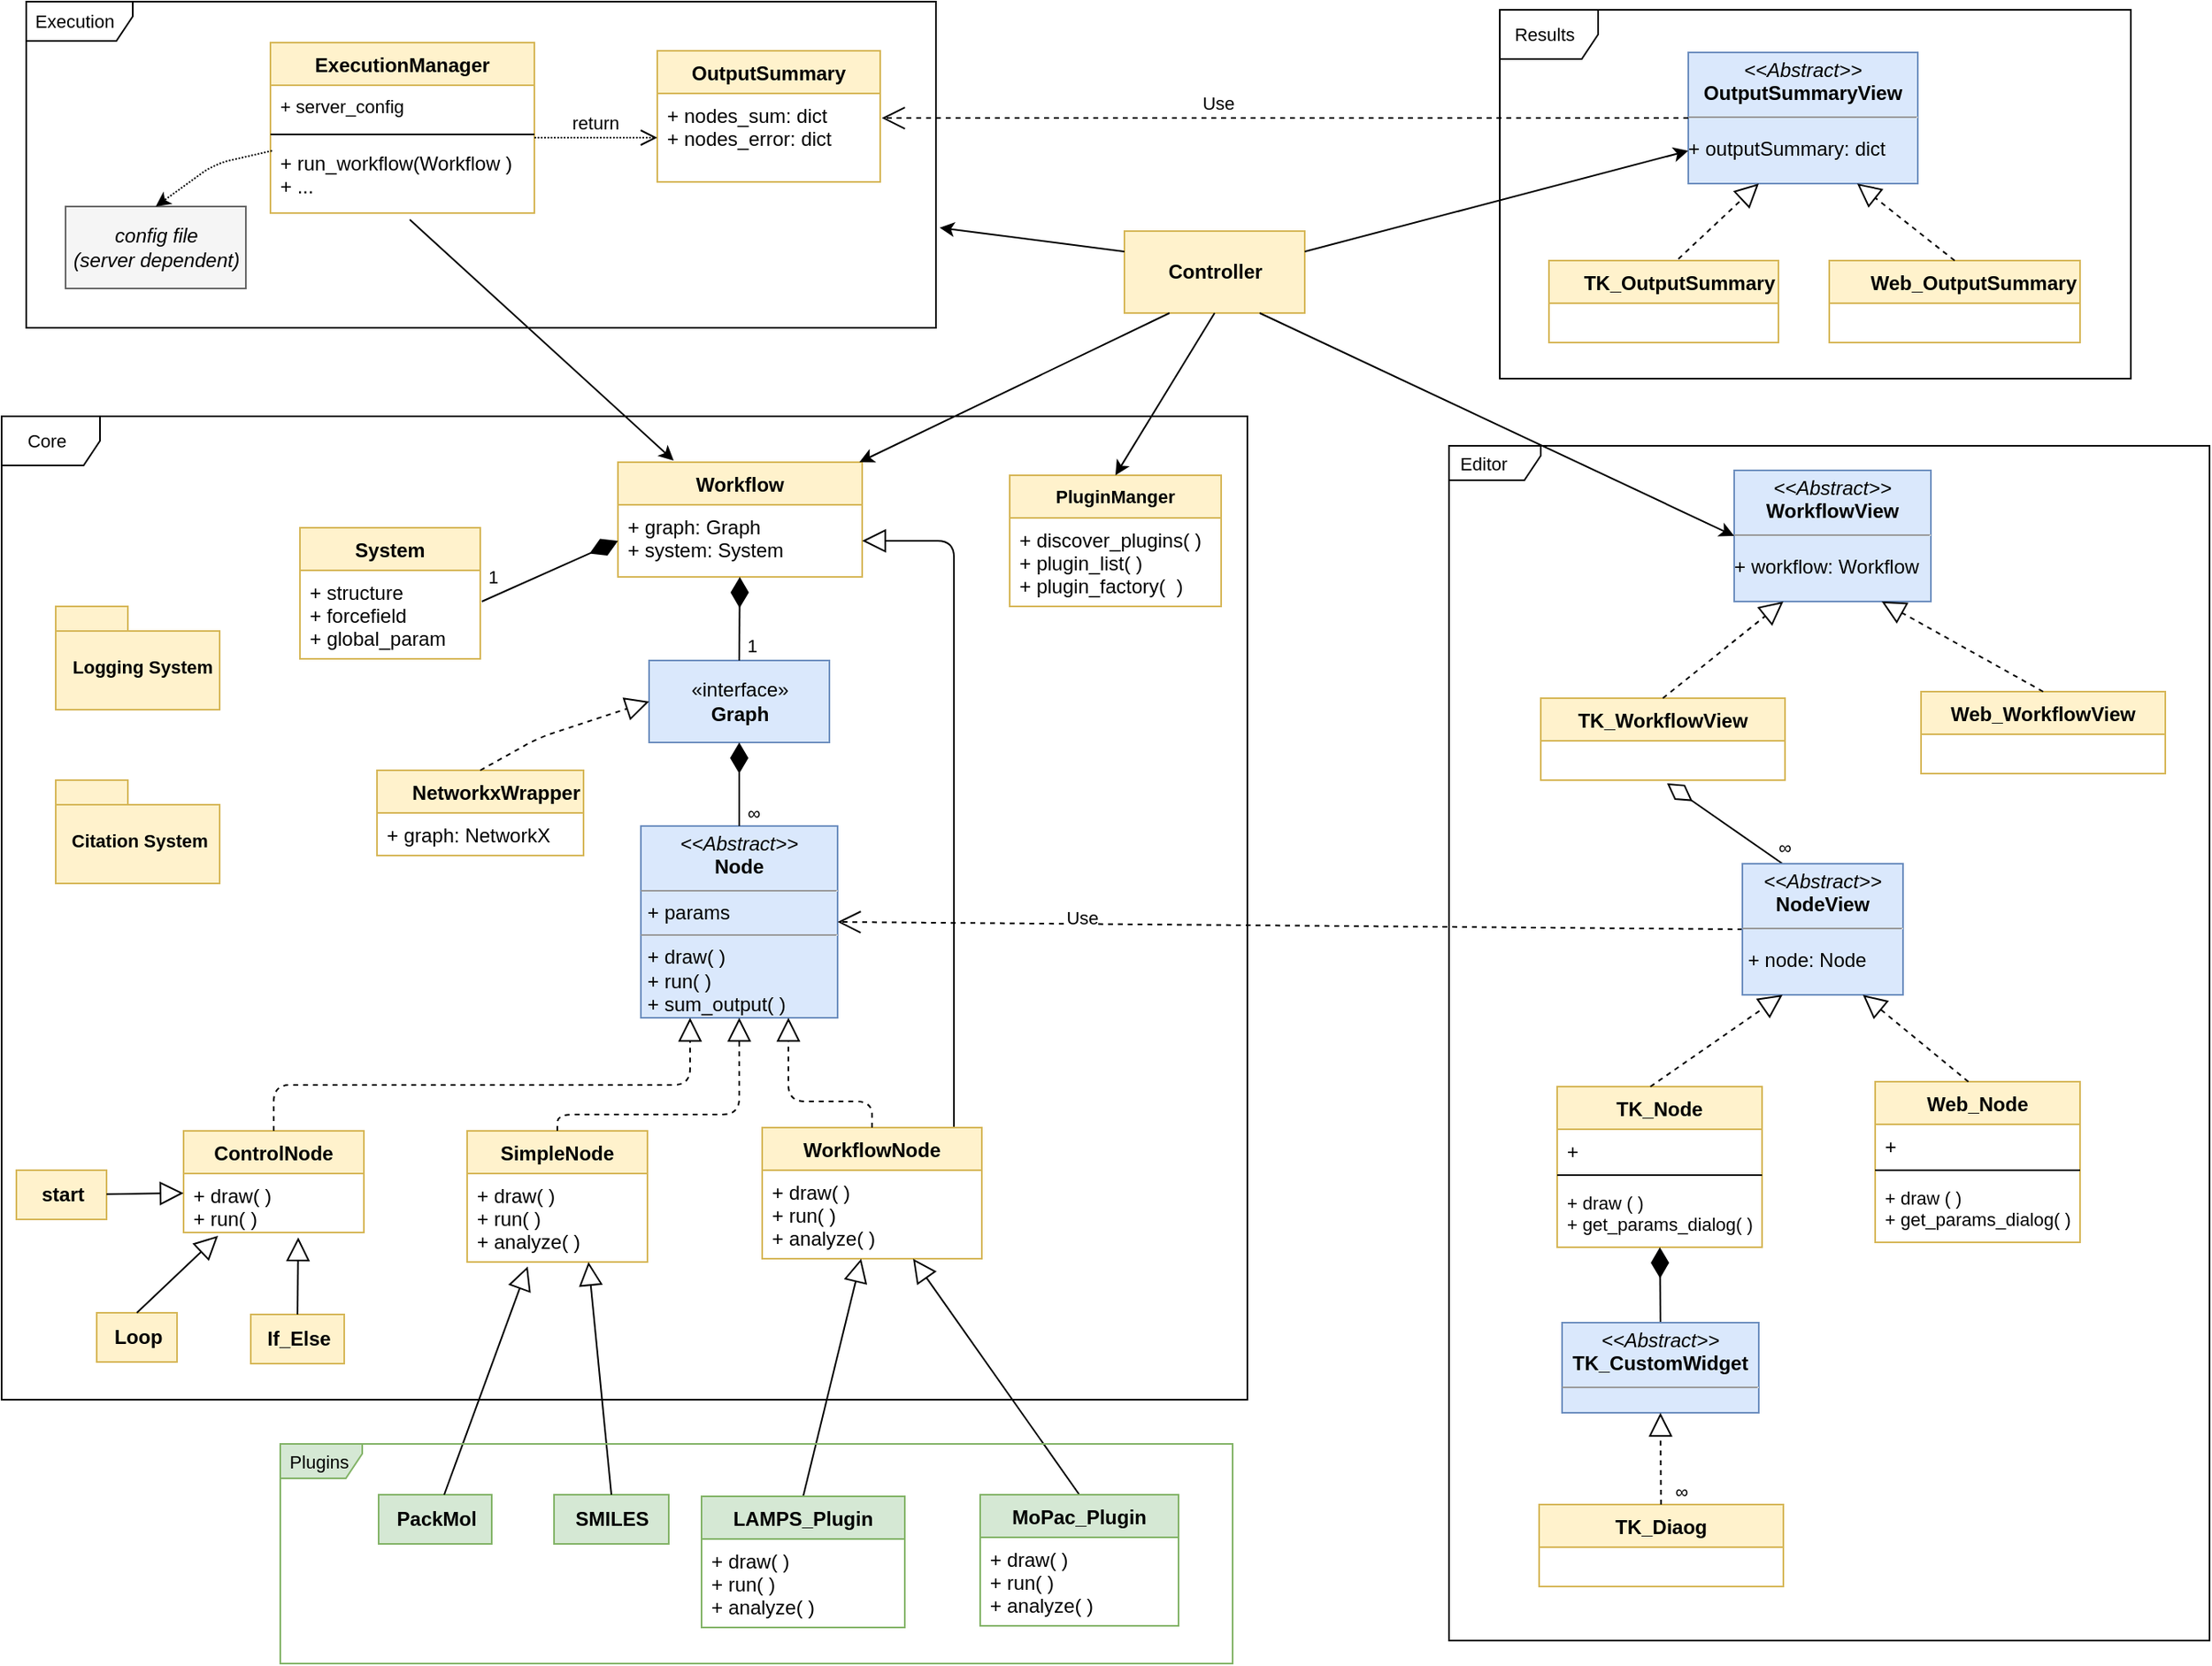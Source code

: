 <mxfile><diagram id="e56a1550-8fbb-45ad-956c-1786394a9013" name="Page-1"><mxGraphModel pageWidth="1100" pageHeight="850" fold="1" pageScale="1" math="0" shadow="0"><root><mxCell id="0"/><mxCell id="1" parent="0"/><mxCell id="3fe3ef6f6c46ab82-24" value="Workflow" style="swimlane;fontStyle=1;childLayout=stackLayout;horizontal=1;startSize=26;fillColor=#fff2cc;horizontalStack=0;resizeParent=1;resizeParentMax=0;resizeLast=0;collapsible=1;marginBottom=0;swimlaneFillColor=#ffffff;strokeColor=#d6b656;" vertex="1" parent="1"><mxGeometry x="416" y="41" width="149" height="70" as="geometry"><mxRectangle x="298" y="102" width="80" height="26" as="alternateBounds"/></mxGeometry></mxCell><mxCell id="3fe3ef6f6c46ab82-25" value="+ graph: Graph&#10;+ system: System&#10;" style="text;strokeColor=none;fillColor=none;align=left;verticalAlign=top;spacingLeft=4;spacingRight=4;overflow=hidden;rotatable=0;points=[[0,0.5],[1,0.5]];portConstraint=eastwest;" vertex="1" parent="3fe3ef6f6c46ab82-24"><mxGeometry y="26" width="149" height="44" as="geometry"/></mxCell><mxCell id="3fe3ef6f6c46ab82-28" value="«interface»&lt;br&gt;&lt;b&gt;Graph&lt;/b&gt;" style="html=1;fillColor=#dae8fc;strokeColor=#6c8ebf;" vertex="1" parent="1"><mxGeometry x="435" y="162" width="110" height="50" as="geometry"/></mxCell><mxCell id="3fe3ef6f6c46ab82-29" value="&lt;b&gt;Controller&lt;/b&gt;" style="html=1;fillColor=#fff2cc;strokeColor=#d6b656;" vertex="1" parent="1"><mxGeometry x="725" y="-100" width="110" height="50" as="geometry"/></mxCell><mxCell id="3fe3ef6f6c46ab82-34" value="&lt;p style=&quot;margin: 0px ; margin-top: 4px ; text-align: center&quot;&gt;&lt;i&gt;&amp;lt;&amp;lt;Abstract&amp;gt;&amp;gt;&lt;/i&gt;&lt;br&gt;&lt;b&gt;Node&lt;/b&gt;&lt;/p&gt;&lt;hr size=&quot;1&quot;&gt;&lt;p style=&quot;margin: 0px ; margin-left: 4px&quot;&gt;+ params&lt;br&gt;&lt;/p&gt;&lt;hr size=&quot;1&quot;&gt;&lt;p style=&quot;margin: 0px ; margin-left: 4px&quot;&gt;+ draw( )&lt;br&gt;+ run( )&lt;/p&gt;&lt;p style=&quot;margin: 0px ; margin-left: 4px&quot;&gt;&lt;span&gt;+ sum_output( )&lt;/span&gt;&lt;/p&gt;" style="verticalAlign=top;align=left;overflow=fill;fontSize=12;fontFamily=Helvetica;html=1;fillColor=#dae8fc;strokeColor=#6c8ebf;" vertex="1" parent="1"><mxGeometry x="430" y="263" width="120" height="117" as="geometry"/></mxCell><mxCell id="3fe3ef6f6c46ab82-36" value="" style="endArrow=diamondThin;endFill=1;endSize=16;html=1;exitX=0.5;exitY=0;" edge="1" source="3fe3ef6f6c46ab82-28" target="3fe3ef6f6c46ab82-25" parent="1"><mxGeometry width="160" relative="1" as="geometry"><mxPoint x="410" y="413" as="sourcePoint"/><mxPoint x="488" y="113" as="targetPoint"/></mxGeometry></mxCell><mxCell id="3fe3ef6f6c46ab82-37" value="NetworkxWrapper" style="swimlane;fontStyle=1;childLayout=stackLayout;horizontal=1;startSize=26;fillColor=#fff2cc;horizontalStack=0;resizeParent=1;resizeParentMax=0;resizeLast=0;collapsible=1;marginBottom=0;swimlaneFillColor=#ffffff;strokeColor=#d6b656;align=right;" vertex="1" parent="1"><mxGeometry x="269" y="229" width="126" height="52" as="geometry"/></mxCell><mxCell id="3fe3ef6f6c46ab82-40" value="+ graph: NetworkX" style="text;strokeColor=none;fillColor=none;align=left;verticalAlign=top;spacingLeft=4;spacingRight=4;overflow=hidden;rotatable=0;points=[[0,0.5],[1,0.5]];portConstraint=eastwest;" vertex="1" parent="3fe3ef6f6c46ab82-37"><mxGeometry y="26" width="126" height="26" as="geometry"/></mxCell><mxCell id="3fe3ef6f6c46ab82-41" value="" style="endArrow=block;dashed=1;endFill=0;endSize=12;html=1;entryX=0;entryY=0.5;exitX=0.5;exitY=0;" edge="1" source="3fe3ef6f6c46ab82-37" target="3fe3ef6f6c46ab82-28" parent="1"><mxGeometry width="160" relative="1" as="geometry"><mxPoint x="210" y="413" as="sourcePoint"/><mxPoint x="370" y="413" as="targetPoint"/><Array as="points"><mxPoint x="368" y="209"/></Array></mxGeometry></mxCell><mxCell id="3fe3ef6f6c46ab82-43" value="" style="endArrow=diamondThin;endFill=1;endSize=16;html=1;exitX=0.5;exitY=0;entryX=0.5;entryY=1;" edge="1" source="3fe3ef6f6c46ab82-34" target="3fe3ef6f6c46ab82-28" parent="1"><mxGeometry width="160" relative="1" as="geometry"><mxPoint x="495" y="192" as="sourcePoint"/><mxPoint x="488" y="233" as="targetPoint"/></mxGeometry></mxCell><mxCell id="3fe3ef6f6c46ab82-44" value="" style="endArrow=block;endSize=12;endFill=0;html=1;edgeStyle=orthogonalEdgeStyle;entryX=1;entryY=0.5;exitX=0.873;exitY=0.013;exitPerimeter=0;" edge="1" source="3fe3ef6f6c46ab82-49" target="3fe3ef6f6c46ab82-25" parent="1"><mxGeometry width="160" relative="1" as="geometry"><mxPoint x="688" y="499" as="sourcePoint"/><mxPoint x="577" y="89" as="targetPoint"/><Array as="points"/></mxGeometry></mxCell><mxCell id="3fe3ef6f6c46ab82-45" value="SimpleNode" style="swimlane;fontStyle=1;align=center;verticalAlign=top;childLayout=stackLayout;horizontal=1;startSize=26;horizontalStack=0;resizeParent=1;resizeParentMax=0;resizeLast=0;collapsible=1;marginBottom=0;swimlaneFillColor=#ffffff;fillColor=#fff2cc;strokeColor=#d6b656;" vertex="1" parent="1"><mxGeometry x="324" y="449" width="110" height="80" as="geometry"><mxRectangle x="116" y="511" width="100" height="26" as="alternateBounds"/></mxGeometry></mxCell><mxCell id="3fe3ef6f6c46ab82-48" value="+ draw( )&#10;+ run( )&#10;+ analyze( )&#10;" style="text;strokeColor=none;fillColor=none;align=left;verticalAlign=top;spacingLeft=4;spacingRight=4;overflow=hidden;rotatable=0;points=[[0,0.5],[1,0.5]];portConstraint=eastwest;" vertex="1" parent="3fe3ef6f6c46ab82-45"><mxGeometry y="26" width="110" height="54" as="geometry"/></mxCell><mxCell id="3fe3ef6f6c46ab82-49" value="WorkflowNode" style="swimlane;fontStyle=1;align=center;verticalAlign=top;childLayout=stackLayout;horizontal=1;startSize=26;horizontalStack=0;resizeParent=1;resizeParentMax=0;resizeLast=0;collapsible=1;marginBottom=0;swimlaneFillColor=#ffffff;fillColor=#fff2cc;strokeColor=#d6b656;" vertex="1" parent="1"><mxGeometry x="504" y="447" width="134" height="80" as="geometry"><mxRectangle x="368" y="509" width="110" height="26" as="alternateBounds"/></mxGeometry></mxCell><mxCell id="3fe3ef6f6c46ab82-52" value="+ draw( )&#10;+ run( )&#10;+ analyze( )" style="text;strokeColor=none;fillColor=none;align=left;verticalAlign=top;spacingLeft=4;spacingRight=4;overflow=hidden;rotatable=0;points=[[0,0.5],[1,0.5]];portConstraint=eastwest;spacingBottom=0;spacing=2;" vertex="1" parent="3fe3ef6f6c46ab82-49"><mxGeometry y="26" width="134" height="54" as="geometry"/></mxCell><mxCell id="3fe3ef6f6c46ab82-56" value="" style="endArrow=block;endSize=12;endFill=0;html=1;exitX=0.5;exitY=0;edgeStyle=orthogonalEdgeStyle;dashed=1;entryX=0.5;entryY=1;" edge="1" source="3fe3ef6f6c46ab82-45" target="3fe3ef6f6c46ab82-34" parent="1"><mxGeometry x="-0.318" y="76" width="160" relative="1" as="geometry"><mxPoint x="210" y="571" as="sourcePoint"/><mxPoint x="488" y="409" as="targetPoint"/><Array as="points"><mxPoint x="379" y="439"/><mxPoint x="490" y="439"/></Array><mxPoint y="-1" as="offset"/></mxGeometry></mxCell><mxCell id="3fe3ef6f6c46ab82-58" value="" style="endArrow=block;endSize=12;endFill=0;html=1;exitX=0.5;exitY=0;edgeStyle=orthogonalEdgeStyle;entryX=0.75;entryY=1;dashed=1;" edge="1" source="3fe3ef6f6c46ab82-49" target="3fe3ef6f6c46ab82-34" parent="1"><mxGeometry x="-0.655" y="-147" width="160" relative="1" as="geometry"><mxPoint x="210" y="571" as="sourcePoint"/><mxPoint x="490" y="411" as="targetPoint"/><Array as="points"><mxPoint x="520" y="431"/></Array><mxPoint x="140" y="102" as="offset"/></mxGeometry></mxCell><mxCell id="3fe3ef6f6c46ab82-59" value="&lt;b&gt;PackMol&lt;/b&gt;" style="html=1;fillColor=#d5e8d4;strokeColor=#82b366;" vertex="1" parent="1"><mxGeometry x="270" y="671" width="69" height="30" as="geometry"/></mxCell><mxCell id="3fe3ef6f6c46ab82-60" value="&lt;b&gt;SMILES&lt;/b&gt;" style="html=1;fillColor=#d5e8d4;strokeColor=#82b366;" vertex="1" parent="1"><mxGeometry x="377" y="671" width="70" height="30" as="geometry"/></mxCell><mxCell id="3fe3ef6f6c46ab82-70" value="" style="endArrow=block;endSize=12;endFill=0;html=1;fontSize=11;entryX=0.336;entryY=1.05;entryPerimeter=0;" edge="1" source="3fe3ef6f6c46ab82-59" target="3fe3ef6f6c46ab82-48" parent="1"><mxGeometry width="160" relative="1" as="geometry"><mxPoint x="322" y="576" as="sourcePoint"/><mxPoint x="443" y="698" as="targetPoint"/></mxGeometry></mxCell><mxCell id="3fe3ef6f6c46ab82-71" value="" style="endArrow=block;endSize=12;endFill=0;html=1;fontSize=11;exitX=0.5;exitY=0;entryX=0.673;entryY=1;entryPerimeter=0;" edge="1" source="3fe3ef6f6c46ab82-60" target="3fe3ef6f6c46ab82-48" parent="1"><mxGeometry width="160" relative="1" as="geometry"><mxPoint x="328" y="596" as="sourcePoint"/><mxPoint x="353" y="538" as="targetPoint"/></mxGeometry></mxCell><mxCell id="3fe3ef6f6c46ab82-72" value="" style="endArrow=block;endSize=12;endFill=0;html=1;fontSize=11;exitX=0.5;exitY=0;" edge="1" source="3fe3ef6f6c46ab82-62" target="3fe3ef6f6c46ab82-52" parent="1"><mxGeometry width="160" relative="1" as="geometry"><mxPoint x="279" y="609" as="sourcePoint"/><mxPoint x="532" y="521" as="targetPoint"/></mxGeometry></mxCell><mxCell id="3fe3ef6f6c46ab82-73" value="" style="endArrow=block;endSize=12;endFill=0;html=1;fontSize=11;exitX=0.5;exitY=0;entryX=0.687;entryY=1;entryPerimeter=0;" edge="1" source="3fe3ef6f6c46ab82-66" target="3fe3ef6f6c46ab82-52" parent="1"><mxGeometry width="160" relative="1" as="geometry"><mxPoint x="492" y="605" as="sourcePoint"/><mxPoint x="552.585" y="538" as="targetPoint"/></mxGeometry></mxCell><mxCell id="3fe3ef6f6c46ab82-82" value="PluginManger" style="swimlane;fontStyle=1;align=center;verticalAlign=top;childLayout=stackLayout;horizontal=1;startSize=26;horizontalStack=0;resizeParent=1;resizeParentMax=0;resizeLast=0;collapsible=1;marginBottom=0;swimlaneFillColor=#ffffff;fontSize=11;fillColor=#fff2cc;strokeColor=#d6b656;" vertex="1" parent="1"><mxGeometry x="655" y="49" width="129" height="80" as="geometry"/></mxCell><mxCell id="3fe3ef6f6c46ab82-83" value="+ discover_plugins( )&#10;+ plugin_list( )&#10;+ plugin_factory(  )&#10;" style="text;strokeColor=none;fillColor=none;align=left;verticalAlign=top;spacingLeft=4;spacingRight=4;overflow=hidden;rotatable=0;points=[[0,0.5],[1,0.5]];portConstraint=eastwest;" vertex="1" parent="3fe3ef6f6c46ab82-82"><mxGeometry y="26" width="129" height="54" as="geometry"/></mxCell><mxCell id="3fe3ef6f6c46ab82-89" value="1" style="text;html=1;strokeColor=none;fillColor=none;align=center;verticalAlign=middle;whiteSpace=wrap;rounded=0;fontSize=11;" vertex="1" parent="1"><mxGeometry x="478" y="143" width="40" height="20" as="geometry"/></mxCell><mxCell id="3fe3ef6f6c46ab82-90" value="&lt;span&gt;∞&lt;/span&gt;" style="text;html=1;strokeColor=none;fillColor=none;align=center;verticalAlign=middle;whiteSpace=wrap;rounded=0;fontSize=11;" vertex="1" parent="1"><mxGeometry x="479" y="245" width="40" height="20" as="geometry"/></mxCell><mxCell id="3fe3ef6f6c46ab82-95" value="&lt;p style=&quot;margin: 0px ; margin-top: 4px ; text-align: center&quot;&gt;&lt;i&gt;&amp;lt;&amp;lt;Abstract&amp;gt;&amp;gt;&lt;/i&gt;&lt;br&gt;&lt;span&gt;&lt;b&gt;WorkflowView&lt;/b&gt;&lt;/span&gt;&lt;br&gt;&lt;/p&gt;&lt;hr size=&quot;1&quot;&gt;&lt;p&gt;+ workflow: Workflow&lt;br&gt;&lt;/p&gt;&lt;div&gt;&lt;br&gt;&lt;/div&gt;" style="verticalAlign=top;align=left;overflow=fill;fontSize=12;fontFamily=Helvetica;html=1;fillColor=#dae8fc;strokeColor=#6c8ebf;" vertex="1" parent="1"><mxGeometry x="1097" y="46" width="120" height="80" as="geometry"/></mxCell><mxCell id="3fe3ef6f6c46ab82-96" value="TK_WorkflowView" style="swimlane;fontStyle=1;childLayout=stackLayout;horizontal=1;startSize=26;fillColor=#fff2cc;horizontalStack=0;resizeParent=1;resizeParentMax=0;resizeLast=0;collapsible=1;marginBottom=0;swimlaneFillColor=#ffffff;strokeColor=#d6b656;" vertex="1" parent="1"><mxGeometry x="979" y="185" width="149" height="50" as="geometry"/></mxCell><mxCell id="3fe3ef6f6c46ab82-97" value="&#10;" style="text;strokeColor=none;fillColor=none;align=left;verticalAlign=top;spacingLeft=4;spacingRight=4;overflow=hidden;rotatable=0;points=[[0,0.5],[1,0.5]];portConstraint=eastwest;" vertex="1" parent="3fe3ef6f6c46ab82-96"><mxGeometry y="26" width="149" height="24" as="geometry"/></mxCell><mxCell id="3fe3ef6f6c46ab82-98" value="Web_WorkflowView" style="swimlane;fontStyle=1;childLayout=stackLayout;horizontal=1;startSize=26;fillColor=#fff2cc;horizontalStack=0;resizeParent=1;resizeParentMax=0;resizeLast=0;collapsible=1;marginBottom=0;swimlaneFillColor=#ffffff;strokeColor=#d6b656;" vertex="1" parent="1"><mxGeometry x="1211" y="181" width="149" height="50" as="geometry"/></mxCell><mxCell id="3fe3ef6f6c46ab82-99" value="&#10;" style="text;strokeColor=none;fillColor=none;align=left;verticalAlign=top;spacingLeft=4;spacingRight=4;overflow=hidden;rotatable=0;points=[[0,0.5],[1,0.5]];portConstraint=eastwest;" vertex="1" parent="3fe3ef6f6c46ab82-98"><mxGeometry y="26" width="149" height="24" as="geometry"/></mxCell><mxCell id="3fe3ef6f6c46ab82-100" value="TK_Node" style="swimlane;fontStyle=1;align=center;verticalAlign=top;childLayout=stackLayout;horizontal=1;startSize=26;horizontalStack=0;resizeParent=1;resizeParentMax=0;resizeLast=0;collapsible=1;marginBottom=0;swimlaneFillColor=#ffffff;fillColor=#fff2cc;strokeColor=#d6b656;" vertex="1" parent="1"><mxGeometry x="989" y="422" width="125" height="98" as="geometry"><mxRectangle x="720" y="338" width="80" height="26" as="alternateBounds"/></mxGeometry></mxCell><mxCell id="3fe3ef6f6c46ab82-101" value="+ &#10;" style="text;strokeColor=none;fillColor=none;align=left;verticalAlign=top;spacingLeft=4;spacingRight=4;overflow=hidden;rotatable=0;points=[[0,0.5],[1,0.5]];portConstraint=eastwest;spacingBottom=0;spacing=2;" vertex="1" parent="3fe3ef6f6c46ab82-100"><mxGeometry y="26" width="125" height="24" as="geometry"/></mxCell><mxCell id="3fe3ef6f6c46ab82-103" value="" style="line;strokeWidth=1;fillColor=none;align=left;verticalAlign=middle;spacingTop=-1;spacingLeft=3;spacingRight=3;rotatable=0;labelPosition=right;points=[];portConstraint=eastwest;fontSize=11;" vertex="1" parent="3fe3ef6f6c46ab82-100"><mxGeometry y="50" width="125" height="8" as="geometry"/></mxCell><mxCell id="3fe3ef6f6c46ab82-102" value="+ draw ( )&#10;+ get_params_dialog( )" style="text;strokeColor=none;fillColor=none;align=left;verticalAlign=top;spacingLeft=4;spacingRight=4;overflow=hidden;rotatable=0;points=[[0,0.5],[1,0.5]];portConstraint=eastwest;fontFamily=Helvetica;fontSize=11;fontColor=#000000;strokeWidth=1;" vertex="1" parent="3fe3ef6f6c46ab82-100"><mxGeometry y="58" width="125" height="40" as="geometry"/></mxCell><mxCell id="3fe3ef6f6c46ab82-104" value="" style="endArrow=diamondThin;endFill=0;endSize=16;html=1;entryX=0.517;entryY=1.083;entryPerimeter=0;exitX=0.25;exitY=0;" edge="1" source="602319ec747238bc-3" target="3fe3ef6f6c46ab82-97" parent="1"><mxGeometry width="160" relative="1" as="geometry"><mxPoint x="1036" y="310" as="sourcePoint"/><mxPoint x="1032" y="235" as="targetPoint"/></mxGeometry></mxCell><mxCell id="3fe3ef6f6c46ab82-105" value="&lt;span&gt;∞&lt;/span&gt;" style="text;html=1;strokeColor=none;fillColor=none;align=center;verticalAlign=middle;whiteSpace=wrap;rounded=0;fontSize=11;" vertex="1" parent="1"><mxGeometry x="1108" y="266" width="40" height="20" as="geometry"/></mxCell><mxCell id="3fe3ef6f6c46ab82-106" value="Use" style="endArrow=open;endSize=12;dashed=1;html=1;fontSize=11;entryX=1;entryY=0.5;exitX=0;exitY=0.5;" edge="1" source="602319ec747238bc-3" target="3fe3ef6f6c46ab82-34" parent="1"><mxGeometry x="0.46" y="-4" width="160" relative="1" as="geometry"><mxPoint x="171" y="811" as="sourcePoint"/><mxPoint x="331" y="811" as="targetPoint"/><mxPoint as="offset"/></mxGeometry></mxCell><mxCell id="3fe3ef6f6c46ab82-107" value="" style="endArrow=block;dashed=1;endFill=0;endSize=12;html=1;fontSize=11;entryX=0.25;entryY=1;exitX=0.5;exitY=0;" edge="1" source="3fe3ef6f6c46ab82-96" target="3fe3ef6f6c46ab82-95" parent="1"><mxGeometry width="160" relative="1" as="geometry"><mxPoint x="296" y="830" as="sourcePoint"/><mxPoint x="456" y="830" as="targetPoint"/></mxGeometry></mxCell><mxCell id="3fe3ef6f6c46ab82-108" value="" style="endArrow=block;dashed=1;endFill=0;endSize=12;html=1;fontSize=11;entryX=0.75;entryY=1;exitX=0.5;exitY=0;" edge="1" source="3fe3ef6f6c46ab82-98" target="3fe3ef6f6c46ab82-95" parent="1"><mxGeometry width="160" relative="1" as="geometry"><mxPoint x="296" y="830" as="sourcePoint"/><mxPoint x="456" y="830" as="targetPoint"/></mxGeometry></mxCell><mxCell id="3fe3ef6f6c46ab82-112" value="ExecutionManager" style="swimlane;fontStyle=1;childLayout=stackLayout;horizontal=1;startSize=26;fillColor=#fff2cc;horizontalStack=0;resizeParent=1;resizeParentMax=0;resizeLast=0;collapsible=1;marginBottom=0;swimlaneFillColor=#ffffff;strokeColor=#d6b656;" vertex="1" parent="1"><mxGeometry x="204" y="-215" width="161" height="104" as="geometry"/></mxCell><mxCell id="22e53c4c0b122126-2" value="+ server_config" style="text;strokeColor=none;fillColor=none;align=left;verticalAlign=top;spacingLeft=4;spacingRight=4;overflow=hidden;rotatable=0;points=[[0,0.5],[1,0.5]];portConstraint=eastwest;fontSize=11;" vertex="1" parent="3fe3ef6f6c46ab82-112"><mxGeometry y="26" width="161" height="26" as="geometry"/></mxCell><mxCell id="22e53c4c0b122126-1" value="" style="line;strokeWidth=1;fillColor=none;align=left;verticalAlign=middle;spacingTop=-1;spacingLeft=3;spacingRight=3;rotatable=0;labelPosition=right;points=[];portConstraint=eastwest;fontSize=11;" vertex="1" parent="3fe3ef6f6c46ab82-112"><mxGeometry y="52" width="161" height="8" as="geometry"/></mxCell><mxCell id="3fe3ef6f6c46ab82-113" value="+ run_workflow(Workflow )&#10;+ ...&#10;" style="text;strokeColor=none;fillColor=none;align=left;verticalAlign=top;spacingLeft=4;spacingRight=4;overflow=hidden;rotatable=0;points=[[0,0.5],[1,0.5]];portConstraint=eastwest;" vertex="1" parent="3fe3ef6f6c46ab82-112"><mxGeometry y="60" width="161" height="44" as="geometry"/></mxCell><mxCell id="3fe3ef6f6c46ab82-117" value="" style="endArrow=classic;html=1;fontSize=11;exitX=0.528;exitY=1.091;exitPerimeter=0;" edge="1" source="3fe3ef6f6c46ab82-113" parent="1"><mxGeometry width="50" height="50" relative="1" as="geometry"><mxPoint x="263" y="51" as="sourcePoint"/><mxPoint x="450" y="40" as="targetPoint"/><Array as="points"/></mxGeometry></mxCell><mxCell id="3fe3ef6f6c46ab82-119" value="" style="endArrow=classic;html=1;fontSize=11;exitX=0.25;exitY=1;" edge="1" source="3fe3ef6f6c46ab82-29" target="3fe3ef6f6c46ab82-24" parent="1"><mxGeometry width="50" height="50" relative="1" as="geometry"><mxPoint x="736" y="61" as="sourcePoint"/><mxPoint x="736" y="81.711" as="targetPoint"/></mxGeometry></mxCell><mxCell id="3fe3ef6f6c46ab82-120" value="" style="endArrow=classic;html=1;fontSize=11;entryX=0;entryY=0.5;exitX=0.75;exitY=1;" edge="1" source="3fe3ef6f6c46ab82-29" target="3fe3ef6f6c46ab82-95" parent="1"><mxGeometry width="50" height="50" relative="1" as="geometry"><mxPoint x="731" y="51" as="sourcePoint"/><mxPoint x="781" y="1" as="targetPoint"/></mxGeometry></mxCell><mxCell id="3fe3ef6f6c46ab82-125" value="System" style="swimlane;fontStyle=1;align=center;verticalAlign=top;childLayout=stackLayout;horizontal=1;startSize=26;horizontalStack=0;resizeParent=1;resizeParentMax=0;resizeLast=0;collapsible=1;marginBottom=0;swimlaneFillColor=#ffffff;fillColor=#fff2cc;strokeColor=#d6b656;" vertex="1" parent="1"><mxGeometry x="222" y="81" width="110" height="80" as="geometry"/></mxCell><mxCell id="3fe3ef6f6c46ab82-126" value="+ structure&#10;+ forcefield&#10;+ global_param" style="text;strokeColor=none;fillColor=none;align=left;verticalAlign=top;spacingLeft=4;spacingRight=4;overflow=hidden;rotatable=0;points=[[0,0.5],[1,0.5]];portConstraint=eastwest;" vertex="1" parent="3fe3ef6f6c46ab82-125"><mxGeometry y="26" width="110" height="54" as="geometry"/></mxCell><mxCell id="3fe3ef6f6c46ab82-127" value="" style="endArrow=diamondThin;endFill=1;endSize=16;html=1;entryX=0;entryY=0.5;exitX=1.009;exitY=0.352;exitPerimeter=0;" edge="1" source="3fe3ef6f6c46ab82-126" target="3fe3ef6f6c46ab82-25" parent="1"><mxGeometry width="160" relative="1" as="geometry"><mxPoint x="317" y="123" as="sourcePoint"/><mxPoint x="500.366" y="121" as="targetPoint"/></mxGeometry></mxCell><mxCell id="3fe3ef6f6c46ab82-128" value="1" style="text;html=1;strokeColor=none;fillColor=none;align=center;verticalAlign=middle;whiteSpace=wrap;rounded=0;fontSize=11;" vertex="1" parent="1"><mxGeometry x="320" y="101" width="40" height="20" as="geometry"/></mxCell><mxCell id="22e53c4c0b122126-3" value="&lt;p style=&quot;margin: 0px ; margin-top: 4px ; text-align: center&quot;&gt;&lt;i&gt;&amp;lt;&amp;lt;Abstract&amp;gt;&amp;gt;&lt;/i&gt;&lt;br&gt;&lt;b&gt;OutputSummaryView&lt;/b&gt;&lt;/p&gt;&lt;hr size=&quot;1&quot;&gt;&lt;p&gt;+ outputSummary: dict&lt;br&gt;&lt;/p&gt;&lt;div&gt;&lt;br&gt;&lt;/div&gt;" style="verticalAlign=top;align=left;overflow=fill;fontSize=12;fontFamily=Helvetica;html=1;fillColor=#dae8fc;strokeColor=#6c8ebf;" vertex="1" parent="1"><mxGeometry x="1069" y="-209" width="140" height="80" as="geometry"/></mxCell><mxCell id="22e53c4c0b122126-4" value="OutputSummary" style="swimlane;fontStyle=1;align=center;verticalAlign=top;childLayout=stackLayout;horizontal=1;startSize=26;horizontalStack=0;resizeParent=1;resizeParentMax=0;resizeLast=0;collapsible=1;marginBottom=0;swimlaneFillColor=#ffffff;fillColor=#fff2cc;strokeColor=#d6b656;" vertex="1" parent="1"><mxGeometry x="440" y="-210" width="136" height="80" as="geometry"/></mxCell><mxCell id="22e53c4c0b122126-5" value="+ nodes_sum: dict&#10;+ nodes_error: dict" style="text;strokeColor=none;fillColor=none;align=left;verticalAlign=top;spacingLeft=4;spacingRight=4;overflow=hidden;rotatable=0;points=[[0,0.5],[1,0.5]];portConstraint=eastwest;" vertex="1" parent="22e53c4c0b122126-4"><mxGeometry y="26" width="136" height="54" as="geometry"/></mxCell><mxCell id="22e53c4c0b122126-8" value="&lt;i&gt;config file&lt;/i&gt;&lt;div&gt;&lt;i&gt;(server dependent)&lt;/i&gt;&lt;/div&gt;" style="html=1;fillColor=#f5f5f5;strokeColor=#666666;" vertex="1" parent="1"><mxGeometry x="79" y="-115" width="110" height="50" as="geometry"/></mxCell><mxCell id="22e53c4c0b122126-10" value="Use" style="endArrow=open;endSize=12;dashed=1;html=1;fontSize=11;exitX=0;exitY=0.5;entryX=1.007;entryY=0.278;entryPerimeter=0;" edge="1" source="22e53c4c0b122126-3" target="22e53c4c0b122126-5" parent="1"><mxGeometry x="0.165" y="-9" width="160" relative="1" as="geometry"><mxPoint x="920" y="-174" as="sourcePoint"/><mxPoint x="633" y="-174" as="targetPoint"/><mxPoint as="offset"/></mxGeometry></mxCell><mxCell id="22e53c4c0b122126-11" value="return" style="html=1;verticalAlign=bottom;endArrow=open;dashed=1;endSize=8;dashPattern=1 1;fontSize=11;entryX=0;entryY=0.5;exitX=1;exitY=1.231;exitPerimeter=0;" edge="1" source="22e53c4c0b122126-2" target="22e53c4c0b122126-5" parent="1"><mxGeometry relative="1" as="geometry"><mxPoint x="328" y="-227" as="sourcePoint"/><mxPoint x="248" y="-227" as="targetPoint"/></mxGeometry></mxCell><mxCell id="22e53c4c0b122126-14" value="" style="endArrow=classic;html=1;dashed=1;dashPattern=1 1;fontSize=11;exitX=0.006;exitY=0.136;exitPerimeter=0;entryX=0.5;entryY=0;" edge="1" source="3fe3ef6f6c46ab82-113" target="22e53c4c0b122126-8" parent="1"><mxGeometry width="50" height="50" relative="1" as="geometry"><mxPoint x="153" y="-116" as="sourcePoint"/><mxPoint x="143" y="-91" as="targetPoint"/><Array as="points"><mxPoint x="170" y="-141"/></Array></mxGeometry></mxCell><mxCell id="22e53c4c0b122126-15" value="" style="endArrow=classic;html=1;fontSize=11;entryX=0;entryY=0.75;exitX=1;exitY=0.25;" edge="1" source="3fe3ef6f6c46ab82-29" target="22e53c4c0b122126-3" parent="1"><mxGeometry width="50" height="50" relative="1" as="geometry"><mxPoint x="814" y="-51" as="sourcePoint"/><mxPoint x="955" y="101" as="targetPoint"/><Array as="points"/></mxGeometry></mxCell><mxCell id="22e53c4c0b122126-21" value="TK_OutputSummary" style="swimlane;fontStyle=1;childLayout=stackLayout;horizontal=1;startSize=26;fillColor=#fff2cc;horizontalStack=0;resizeParent=1;resizeParentMax=0;resizeLast=0;collapsible=1;marginBottom=0;swimlaneFillColor=#ffffff;strokeColor=#d6b656;align=right;" vertex="1" parent="1"><mxGeometry x="984" y="-82" width="140" height="50" as="geometry"/></mxCell><mxCell id="22e53c4c0b122126-22" value="&#10;" style="text;strokeColor=none;fillColor=none;align=left;verticalAlign=top;spacingLeft=4;spacingRight=4;overflow=hidden;rotatable=0;points=[[0,0.5],[1,0.5]];portConstraint=eastwest;" vertex="1" parent="22e53c4c0b122126-21"><mxGeometry y="26" width="140" height="24" as="geometry"/></mxCell><mxCell id="22e53c4c0b122126-23" value="Web_OutputSummary" style="swimlane;fontStyle=1;childLayout=stackLayout;horizontal=1;startSize=26;fillColor=#fff2cc;horizontalStack=0;resizeParent=1;resizeParentMax=0;resizeLast=0;collapsible=1;marginBottom=0;swimlaneFillColor=#ffffff;strokeColor=#d6b656;align=right;" vertex="1" parent="1"><mxGeometry x="1155" y="-82" width="153" height="50" as="geometry"/></mxCell><mxCell id="22e53c4c0b122126-24" value="&#10;" style="text;strokeColor=none;fillColor=none;align=left;verticalAlign=top;spacingLeft=4;spacingRight=4;overflow=hidden;rotatable=0;points=[[0,0.5],[1,0.5]];portConstraint=eastwest;" vertex="1" parent="22e53c4c0b122126-23"><mxGeometry y="26" width="153" height="24" as="geometry"/></mxCell><mxCell id="22e53c4c0b122126-25" value="" style="endArrow=block;dashed=1;endFill=0;endSize=12;html=1;fontSize=11;entryX=0.25;entryY=1;exitX=0.564;exitY=-0.02;exitPerimeter=0;" edge="1" source="22e53c4c0b122126-21" parent="1"><mxGeometry width="160" relative="1" as="geometry"><mxPoint x="1040" y="-75" as="sourcePoint"/><mxPoint x="1112" y="-129" as="targetPoint"/></mxGeometry></mxCell><mxCell id="22e53c4c0b122126-26" value="" style="endArrow=block;dashed=1;endFill=0;endSize=12;html=1;fontSize=11;entryX=0.75;entryY=1;exitX=0.5;exitY=0;" edge="1" source="22e53c4c0b122126-23" parent="1"><mxGeometry width="160" relative="1" as="geometry"><mxPoint x="1259" y="-80" as="sourcePoint"/><mxPoint x="1172" y="-129" as="targetPoint"/></mxGeometry></mxCell><mxCell id="3fe3ef6f6c46ab82-62" value="LAMPS_Plugin" style="swimlane;fontStyle=1;align=center;verticalAlign=top;childLayout=stackLayout;horizontal=1;startSize=26;horizontalStack=0;resizeParent=1;resizeParentMax=0;resizeLast=0;collapsible=1;marginBottom=0;swimlaneFillColor=#ffffff;fillColor=#d5e8d4;strokeColor=#82b366;" vertex="1" parent="1"><mxGeometry x="467" y="672" width="124" height="80" as="geometry"><mxRectangle width="110" height="26" as="alternateBounds"/></mxGeometry></mxCell><mxCell id="3fe3ef6f6c46ab82-65" value="+ draw( )&#10;+ run( )&#10;+ analyze( )" style="text;strokeColor=none;fillColor=none;align=left;verticalAlign=top;spacingLeft=4;spacingRight=4;overflow=hidden;rotatable=0;points=[[0,0.5],[1,0.5]];portConstraint=eastwest;" vertex="1" parent="3fe3ef6f6c46ab82-62"><mxGeometry y="26" width="124" height="54" as="geometry"/></mxCell><mxCell id="3fe3ef6f6c46ab82-66" value="MoPac_Plugin" style="swimlane;fontStyle=1;align=center;verticalAlign=top;childLayout=stackLayout;horizontal=1;startSize=26;horizontalStack=0;resizeParent=1;resizeParentMax=0;resizeLast=0;collapsible=1;marginBottom=0;swimlaneFillColor=#ffffff;fillColor=#d5e8d4;strokeColor=#82b366;" vertex="1" parent="1"><mxGeometry x="637" y="671" width="121" height="80" as="geometry"><mxRectangle x="180" width="110" height="26" as="alternateBounds"/></mxGeometry></mxCell><mxCell id="3fe3ef6f6c46ab82-67" value="+ draw( )&#10;+ run( )&#10;+ analyze( )" style="text;strokeColor=none;fillColor=none;align=left;verticalAlign=top;spacingLeft=4;spacingRight=4;overflow=hidden;rotatable=0;points=[[0,0.5],[1,0.5]];portConstraint=eastwest;" vertex="1" parent="3fe3ef6f6c46ab82-66"><mxGeometry y="26" width="121" height="54" as="geometry"/></mxCell><mxCell id="3fe3ef6f6c46ab82-68" value="" style="shape=image;html=1;verticalAlign=top;verticalLabelPosition=bottom;labelBackgroundColor=#ffffff;imageAspect=0;aspect=fixed;image=https://cdn4.iconfinder.com/data/icons/developer-set-3/128/other-128.png;gradientColor=none;fontSize=11;" vertex="1" parent="1"><mxGeometry x="598" y="696" width="29" height="29" as="geometry"/></mxCell><mxCell id="22e53c4c0b122126-27" value="" style="shape=image;html=1;verticalAlign=top;verticalLabelPosition=bottom;labelBackgroundColor=#ffffff;imageAspect=0;aspect=fixed;image=https://cdn4.iconfinder.com/data/icons/developer-set-3/128/other-128.png;gradientColor=none;fontSize=11;" vertex="1" parent="1"><mxGeometry x="343" y="670" width="28" height="28" as="geometry"/></mxCell><mxCell id="22e53c4c0b122126-28" value="ControlNode" style="swimlane;fontStyle=1;align=center;verticalAlign=top;childLayout=stackLayout;horizontal=1;startSize=26;horizontalStack=0;resizeParent=1;resizeParentMax=0;resizeLast=0;collapsible=1;marginBottom=0;swimlaneFillColor=#ffffff;fillColor=#fff2cc;strokeColor=#d6b656;" vertex="1" parent="1"><mxGeometry x="151" y="449" width="110" height="62" as="geometry"><mxRectangle x="116" y="511" width="100" height="26" as="alternateBounds"/></mxGeometry></mxCell><mxCell id="22e53c4c0b122126-29" value="+ draw( )&#10;+ run( )&#10;" style="text;strokeColor=none;fillColor=none;align=left;verticalAlign=top;spacingLeft=4;spacingRight=4;overflow=hidden;rotatable=0;points=[[0,0.5],[1,0.5]];portConstraint=eastwest;" vertex="1" parent="22e53c4c0b122126-28"><mxGeometry y="26" width="110" height="36" as="geometry"/></mxCell><mxCell id="22e53c4c0b122126-30" value="" style="endArrow=block;endSize=12;endFill=0;html=1;exitX=0.5;exitY=0;edgeStyle=orthogonalEdgeStyle;dashed=1;entryX=0.25;entryY=1;" edge="1" source="22e53c4c0b122126-28" target="3fe3ef6f6c46ab82-34" parent="1"><mxGeometry x="-0.318" y="76" width="160" relative="1" as="geometry"><mxPoint x="26" y="561" as="sourcePoint"/><mxPoint x="358" y="359" as="targetPoint"/><Array as="points"><mxPoint x="460" y="421"/></Array><mxPoint y="-1" as="offset"/></mxGeometry></mxCell><mxCell id="22e53c4c0b122126-31" value="&lt;b&gt;Loop&lt;/b&gt;" style="html=1;fillColor=#fff2cc;strokeColor=#d6b656;" vertex="1" parent="1"><mxGeometry x="98" y="560" width="49" height="30" as="geometry"/></mxCell><mxCell id="22e53c4c0b122126-32" value="&lt;b&gt;If_Else&lt;/b&gt;" style="html=1;fillColor=#fff2cc;strokeColor=#d6b656;" vertex="1" parent="1"><mxGeometry x="192" y="561" width="57" height="30" as="geometry"/></mxCell><mxCell id="22e53c4c0b122126-33" value="" style="endArrow=block;endSize=12;endFill=0;html=1;fontSize=11;exitX=0.5;exitY=0;entryX=0.191;entryY=1.056;entryPerimeter=0;" edge="1" source="22e53c4c0b122126-31" target="22e53c4c0b122126-29" parent="1"><mxGeometry width="160" relative="1" as="geometry"><mxPoint x="112" y="560" as="sourcePoint"/><mxPoint x="157" y="520" as="targetPoint"/></mxGeometry></mxCell><mxCell id="22e53c4c0b122126-34" value="" style="endArrow=block;endSize=12;endFill=0;html=1;fontSize=11;exitX=0.5;exitY=0;entryX=0.636;entryY=1.083;entryPerimeter=0;" edge="1" source="22e53c4c0b122126-32" target="22e53c4c0b122126-29" parent="1"><mxGeometry width="160" relative="1" as="geometry"><mxPoint x="162" y="598" as="sourcePoint"/><mxPoint x="187" y="540" as="targetPoint"/></mxGeometry></mxCell><mxCell id="22e53c4c0b122126-35" value="&lt;b&gt;start&lt;/b&gt;" style="html=1;fillColor=#fff2cc;strokeColor=#d6b656;" vertex="1" parent="1"><mxGeometry x="49" y="473" width="55" height="30" as="geometry"/></mxCell><mxCell id="22e53c4c0b122126-36" value="" style="endArrow=block;endSize=12;endFill=0;html=1;fontSize=11;entryX=0;entryY=0.333;entryPerimeter=0;" edge="1" source="22e53c4c0b122126-35" target="22e53c4c0b122126-29" parent="1"><mxGeometry width="160" relative="1" as="geometry"><mxPoint x="86" y="576" as="sourcePoint"/><mxPoint x="138" y="480" as="targetPoint"/></mxGeometry></mxCell><mxCell id="23675202ba091e35-3" value="" style="endArrow=diamondThin;endFill=1;endSize=16;html=1;exitX=0.5;exitY=0;" edge="1" source="23675202ba091e35-6" target="3fe3ef6f6c46ab82-102" parent="1"><mxGeometry width="160" relative="1" as="geometry"><mxPoint x="1056" y="551" as="sourcePoint"/><mxPoint x="1055" y="490" as="targetPoint"/></mxGeometry></mxCell><mxCell id="23675202ba091e35-4" value="&lt;span&gt;∞&lt;/span&gt;" style="text;html=1;strokeColor=none;fillColor=none;align=center;verticalAlign=middle;whiteSpace=wrap;rounded=0;fontSize=11;" vertex="1" parent="1"><mxGeometry x="1045" y="659" width="40" height="20" as="geometry"/></mxCell><mxCell id="23675202ba091e35-6" value="&lt;p style=&quot;margin: 0px ; margin-top: 4px ; text-align: center&quot;&gt;&lt;i&gt;&amp;lt;&amp;lt;Abstract&amp;gt;&amp;gt;&lt;/i&gt;&lt;br&gt;&lt;span&gt;&lt;b&gt;TK_CustomWidget&lt;/b&gt;&lt;/span&gt;&lt;br&gt;&lt;/p&gt;&lt;hr size=&quot;1&quot;&gt;&lt;p&gt;&lt;br&gt;&lt;/p&gt;" style="verticalAlign=top;align=left;overflow=fill;fontSize=12;fontFamily=Helvetica;html=1;fillColor=#dae8fc;strokeColor=#6c8ebf;" vertex="1" parent="1"><mxGeometry x="992" y="566" width="120" height="55" as="geometry"/></mxCell><mxCell id="23675202ba091e35-7" value="TK_Diaog" style="swimlane;fontStyle=1;childLayout=stackLayout;horizontal=1;startSize=26;fillColor=#fff2cc;horizontalStack=0;resizeParent=1;resizeParentMax=0;resizeLast=0;collapsible=1;marginBottom=0;swimlaneFillColor=#ffffff;strokeColor=#d6b656;" vertex="1" parent="1"><mxGeometry x="978" y="677" width="149" height="50" as="geometry"/></mxCell><mxCell id="23675202ba091e35-8" value="&#10;" style="text;strokeColor=none;fillColor=none;align=left;verticalAlign=top;spacingLeft=4;spacingRight=4;overflow=hidden;rotatable=0;points=[[0,0.5],[1,0.5]];portConstraint=eastwest;" vertex="1" parent="23675202ba091e35-7"><mxGeometry y="26" width="149" height="24" as="geometry"/></mxCell><mxCell id="23675202ba091e35-9" value="" style="endArrow=block;dashed=1;endFill=0;endSize=12;html=1;fontSize=11;entryX=0.5;entryY=1;" edge="1" source="23675202ba091e35-7" target="23675202ba091e35-6" parent="1"><mxGeometry width="160" relative="1" as="geometry"><mxPoint x="1055" y="680" as="sourcePoint"/><mxPoint x="1054" y="621" as="targetPoint"/></mxGeometry></mxCell><mxCell id="23675202ba091e35-11" value="" style="shape=image;html=1;verticalAlign=top;verticalLabelPosition=bottom;labelBackgroundColor=#ffffff;imageAspect=0;aspect=fixed;image=https://cdn4.iconfinder.com/data/icons/developer-set-3/128/other-128.png;gradientColor=none;fontSize=11;" vertex="1" parent="1"><mxGeometry x="1071" y="633" width="29" height="29" as="geometry"/></mxCell><mxCell id="23675202ba091e35-17" value="&lt;div style=&quot;text-align: center&quot;&gt;&lt;span&gt;Logging System&amp;nbsp;&lt;/span&gt;&lt;/div&gt;" style="shape=folder;fontStyle=1;spacingTop=10;tabWidth=44;tabHeight=15;tabPosition=left;html=1;fontSize=11;align=right;fillColor=#fff2cc;strokeColor=#d6b656;" vertex="1" parent="1"><mxGeometry x="73" y="129" width="100" height="63" as="geometry"/></mxCell><mxCell id="23675202ba091e35-20" value="Execution&amp;nbsp; &amp;nbsp;" style="shape=umlFrame;whiteSpace=wrap;html=1;gradientColor=none;fontSize=11;align=right;width=65;height=24;" vertex="1" parent="1"><mxGeometry x="55" y="-240" width="555" height="199" as="geometry"/></mxCell><mxCell id="23675202ba091e35-21" value="Results&amp;nbsp; &amp;nbsp;&amp;nbsp;" style="shape=umlFrame;whiteSpace=wrap;html=1;gradientColor=none;fontSize=11;align=right;" vertex="1" parent="1"><mxGeometry x="954" y="-235" width="385" height="225" as="geometry"/></mxCell><mxCell id="23675202ba091e35-22" value="Editor&amp;nbsp; &amp;nbsp; &amp;nbsp;&amp;nbsp;" style="shape=umlFrame;whiteSpace=wrap;html=1;fontSize=11;align=right;fillColor=#ffffff;strokeColor=#000000;width=56;height=21;" vertex="1" parent="1"><mxGeometry x="923" y="31" width="464" height="729" as="geometry"/></mxCell><mxCell id="23675202ba091e35-23" value="Plugins&amp;nbsp;&amp;nbsp;" style="shape=umlFrame;whiteSpace=wrap;html=1;fontSize=11;align=right;fillColor=#d5e8d4;strokeColor=#82b366;width=50;height=21;" vertex="1" parent="1"><mxGeometry x="210" y="640" width="581" height="134" as="geometry"/></mxCell><mxCell id="23675202ba091e35-25" value="Core&amp;nbsp; &amp;nbsp; &amp;nbsp;&amp;nbsp;" style="shape=umlFrame;whiteSpace=wrap;html=1;gradientColor=none;fontSize=11;align=right;" vertex="1" parent="1"><mxGeometry x="40" y="13" width="760" height="600" as="geometry"/></mxCell><mxCell id="23675202ba091e35-27" value="" style="endArrow=classic;html=1;fontSize=11;exitX=0.5;exitY=1;entryX=0.5;entryY=0;" edge="1" source="3fe3ef6f6c46ab82-29" target="3fe3ef6f6c46ab82-82" parent="1"><mxGeometry width="50" height="50" relative="1" as="geometry"><mxPoint x="670" y="-40" as="sourcePoint"/><mxPoint x="720" y="-90" as="targetPoint"/></mxGeometry></mxCell><mxCell id="5db047d69f049df-1" value="&lt;div style=&quot;text-align: center&quot;&gt;&lt;span&gt;Citation System&amp;nbsp;&amp;nbsp;&lt;/span&gt;&lt;/div&gt;" style="shape=folder;fontStyle=1;spacingTop=10;tabWidth=44;tabHeight=15;tabPosition=left;html=1;fontSize=11;align=right;fillColor=#fff2cc;strokeColor=#d6b656;" vertex="1" parent="1"><mxGeometry x="73" y="235" width="100" height="63" as="geometry"/></mxCell><mxCell id="63a540f24cc1840d-1" value="" style="endArrow=classic;html=1;fontSize=11;exitX=0;exitY=0.25;entryX=1.004;entryY=0.693;entryPerimeter=0;" edge="1" source="3fe3ef6f6c46ab82-29" target="23675202ba091e35-20" parent="1"><mxGeometry width="50" height="50" relative="1" as="geometry"><mxPoint x="650" y="-50" as="sourcePoint"/><mxPoint x="700" y="-100" as="targetPoint"/></mxGeometry></mxCell><mxCell id="602319ec747238bc-3" value="&lt;p style=&quot;margin: 0px ; margin-top: 4px ; text-align: center&quot;&gt;&lt;i&gt;&amp;lt;&amp;lt;Abstract&amp;gt;&amp;gt;&lt;/i&gt;&lt;br&gt;&lt;span&gt;&lt;b&gt;NodeView&lt;/b&gt;&lt;/span&gt;&lt;br&gt;&lt;/p&gt;&lt;hr size=&quot;1&quot;&gt;&lt;p&gt;&amp;nbsp;+ node: Node&lt;br&gt;&lt;/p&gt;&lt;div&gt;&lt;br&gt;&lt;/div&gt;" style="verticalAlign=top;align=left;overflow=fill;fontSize=12;fontFamily=Helvetica;html=1;fillColor=#dae8fc;strokeColor=#6c8ebf;" vertex="1" parent="1"><mxGeometry x="1102" y="286" width="98" height="80" as="geometry"/></mxCell><mxCell id="602319ec747238bc-7" value="" style="endArrow=block;dashed=1;endFill=0;endSize=12;html=1;fontSize=11;exitX=0.455;exitY=0;exitPerimeter=0;entryX=0.25;entryY=1;" edge="1" source="3fe3ef6f6c46ab82-100" target="602319ec747238bc-3" parent="1"><mxGeometry width="160" relative="1" as="geometry"><mxPoint x="1100" y="390" as="sourcePoint"/><mxPoint x="1260" y="390" as="targetPoint"/></mxGeometry></mxCell><mxCell id="602319ec747238bc-8" value="Web_Node" style="swimlane;fontStyle=1;align=center;verticalAlign=top;childLayout=stackLayout;horizontal=1;startSize=26;horizontalStack=0;resizeParent=1;resizeParentMax=0;resizeLast=0;collapsible=1;marginBottom=0;swimlaneFillColor=#ffffff;fillColor=#fff2cc;strokeColor=#d6b656;" vertex="1" parent="1"><mxGeometry x="1183" y="419" width="125" height="98" as="geometry"><mxRectangle x="720" y="338" width="80" height="26" as="alternateBounds"/></mxGeometry></mxCell><mxCell id="602319ec747238bc-9" value="+ &#10;" style="text;strokeColor=none;fillColor=none;align=left;verticalAlign=top;spacingLeft=4;spacingRight=4;overflow=hidden;rotatable=0;points=[[0,0.5],[1,0.5]];portConstraint=eastwest;spacingBottom=0;spacing=2;" vertex="1" parent="602319ec747238bc-8"><mxGeometry y="26" width="125" height="24" as="geometry"/></mxCell><mxCell id="602319ec747238bc-10" value="" style="line;strokeWidth=1;fillColor=none;align=left;verticalAlign=middle;spacingTop=-1;spacingLeft=3;spacingRight=3;rotatable=0;labelPosition=right;points=[];portConstraint=eastwest;fontSize=11;" vertex="1" parent="602319ec747238bc-8"><mxGeometry y="50" width="125" height="8" as="geometry"/></mxCell><mxCell id="602319ec747238bc-11" value="+ draw ( )&#10;+ get_params_dialog( )" style="text;strokeColor=none;fillColor=none;align=left;verticalAlign=top;spacingLeft=4;spacingRight=4;overflow=hidden;rotatable=0;points=[[0,0.5],[1,0.5]];portConstraint=eastwest;fontFamily=Helvetica;fontSize=11;fontColor=#000000;strokeWidth=1;" vertex="1" parent="602319ec747238bc-8"><mxGeometry y="58" width="125" height="40" as="geometry"/></mxCell><mxCell id="602319ec747238bc-12" value="" style="endArrow=block;dashed=1;endFill=0;endSize=12;html=1;fontSize=11;exitX=0.455;exitY=0;exitPerimeter=0;entryX=0.75;entryY=1;" edge="1" source="602319ec747238bc-8" target="602319ec747238bc-3" parent="1"><mxGeometry width="160" relative="1" as="geometry"><mxPoint x="1305" y="415" as="sourcePoint"/><mxPoint x="1241" y="394" as="targetPoint"/></mxGeometry></mxCell></root></mxGraphModel></diagram></mxfile>